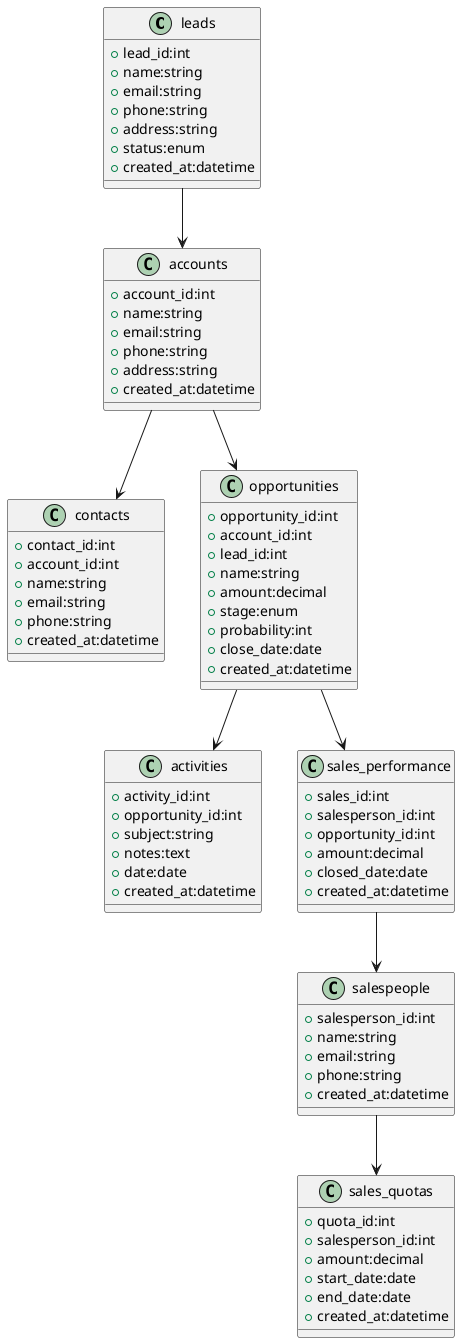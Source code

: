 @startuml
class leads {
  +lead_id:int
  +name:string
  +email:string
  +phone:string
  +address:string
  +status:enum
  +created_at:datetime
}

class accounts {
  +account_id:int
  +name:string
  +email:string
  +phone:string
  +address:string
  +created_at:datetime
}

class contacts {
  +contact_id:int
  +account_id:int
  +name:string
  +email:string
  +phone:string
  +created_at:datetime
}

class opportunities {
  +opportunity_id:int
  +account_id:int
  +lead_id:int
  +name:string
  +amount:decimal
  +stage:enum
  +probability:int
  +close_date:date
  +created_at:datetime
}

class activities {
  +activity_id:int
  +opportunity_id:int
  +subject:string
  +notes:text
  +date:date
  +created_at:datetime
}

class sales_quotas {
  +quota_id:int
  +salesperson_id:int
  +amount:decimal
  +start_date:date
  +end_date:date
  +created_at:datetime
}

class sales_performance {
  +sales_id:int
  +salesperson_id:int
  +opportunity_id:int
  +amount:decimal
  +closed_date:date
  +created_at:datetime
}

class salespeople {
  +salesperson_id:int
  +name:string
  +email:string
  +phone:string
  +created_at:datetime
}

leads --> accounts
accounts --> contacts
accounts --> opportunities
opportunities --> activities
opportunities --> sales_performance
sales_performance --> salespeople
salespeople --> sales_quotas

@enduml
